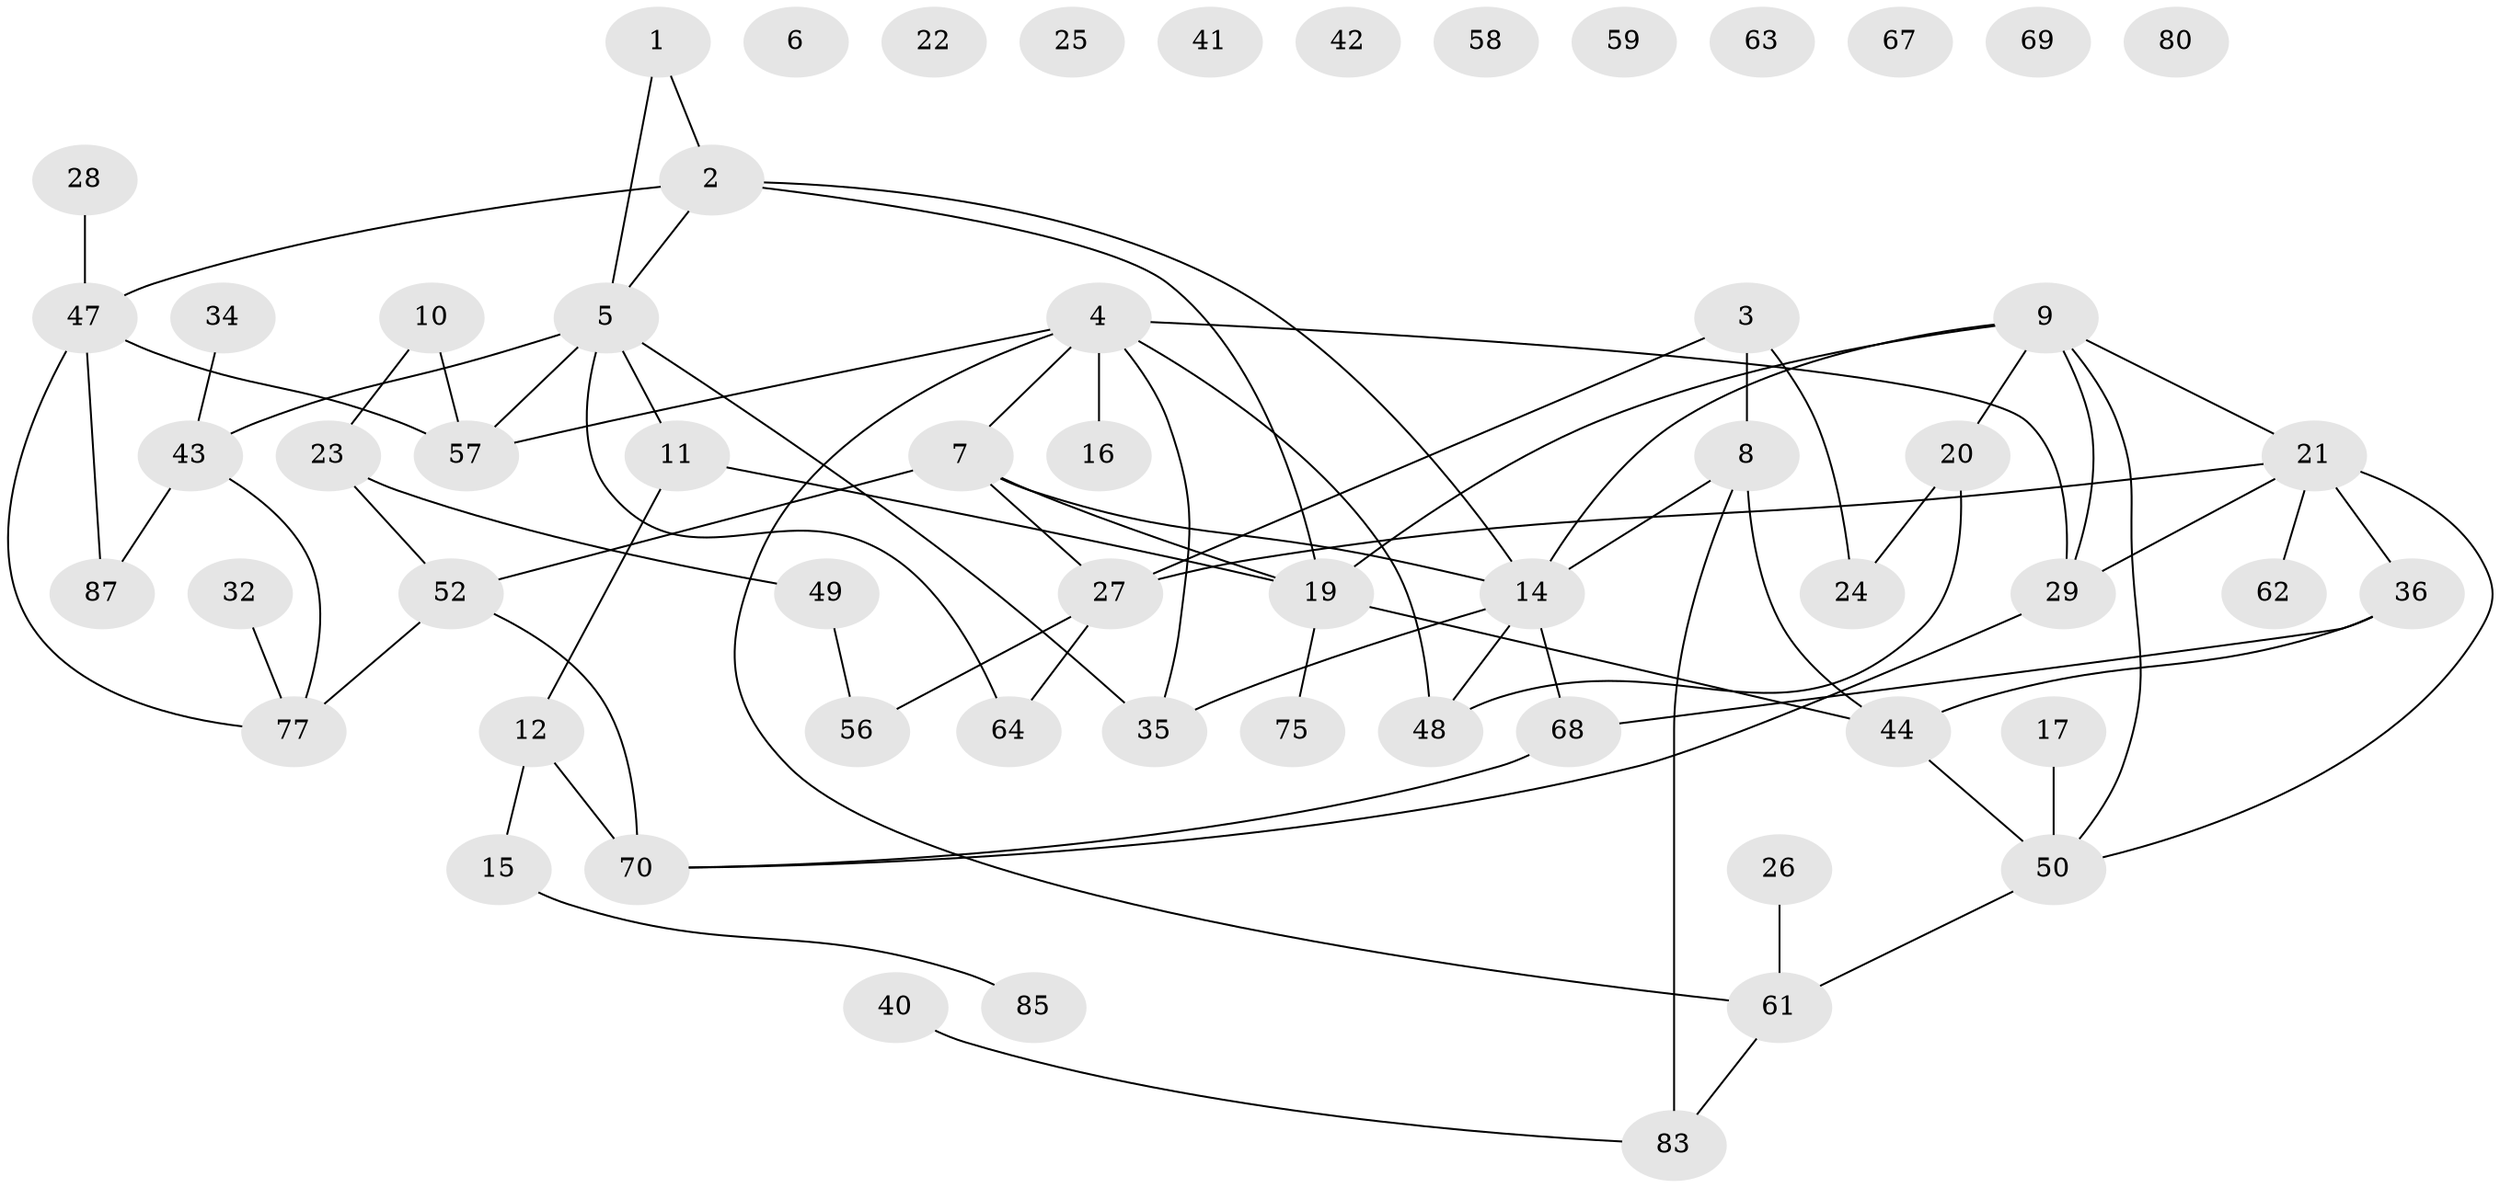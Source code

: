 // Generated by graph-tools (version 1.1) at 2025/23/03/03/25 07:23:29]
// undirected, 59 vertices, 78 edges
graph export_dot {
graph [start="1"]
  node [color=gray90,style=filled];
  1 [super="+37"];
  2 [super="+76"];
  3 [super="+84"];
  4 [super="+72"];
  5 [super="+18"];
  6;
  7 [super="+30"];
  8 [super="+13"];
  9 [super="+53"];
  10;
  11 [super="+60"];
  12;
  14 [super="+33"];
  15 [super="+65"];
  16;
  17;
  19 [super="+38"];
  20 [super="+54"];
  21 [super="+51"];
  22;
  23 [super="+45"];
  24;
  25;
  26;
  27 [super="+31"];
  28;
  29 [super="+39"];
  32;
  34;
  35 [super="+74"];
  36 [super="+46"];
  40;
  41;
  42;
  43 [super="+66"];
  44 [super="+55"];
  47 [super="+73"];
  48;
  49;
  50;
  52 [super="+71"];
  56 [super="+86"];
  57 [super="+79"];
  58;
  59;
  61 [super="+82"];
  62 [super="+78"];
  63;
  64;
  67;
  68;
  69;
  70 [super="+81"];
  75;
  77;
  80;
  83;
  85;
  87;
  1 -- 5;
  1 -- 2;
  2 -- 5;
  2 -- 19;
  2 -- 14;
  2 -- 47;
  3 -- 8;
  3 -- 24;
  3 -- 27;
  4 -- 16;
  4 -- 29;
  4 -- 48;
  4 -- 61;
  4 -- 35;
  4 -- 7;
  4 -- 57;
  5 -- 43;
  5 -- 64;
  5 -- 35;
  5 -- 11 [weight=2];
  5 -- 57 [weight=2];
  7 -- 14;
  7 -- 19;
  7 -- 27;
  7 -- 52;
  8 -- 83;
  8 -- 14;
  8 -- 44;
  9 -- 20;
  9 -- 21;
  9 -- 29;
  9 -- 50;
  9 -- 19;
  9 -- 14;
  10 -- 57;
  10 -- 23;
  11 -- 12;
  11 -- 19;
  12 -- 15;
  12 -- 70;
  14 -- 35;
  14 -- 68;
  14 -- 48;
  15 -- 85;
  17 -- 50;
  19 -- 75;
  19 -- 44;
  20 -- 24;
  20 -- 48;
  21 -- 27;
  21 -- 36;
  21 -- 50;
  21 -- 62;
  21 -- 29;
  23 -- 49;
  23 -- 52 [weight=2];
  26 -- 61;
  27 -- 56;
  27 -- 64;
  28 -- 47;
  29 -- 70;
  32 -- 77;
  34 -- 43;
  36 -- 68;
  36 -- 44;
  40 -- 83;
  43 -- 77;
  43 -- 87;
  44 -- 50;
  47 -- 77;
  47 -- 87;
  47 -- 57;
  49 -- 56;
  50 -- 61;
  52 -- 77;
  52 -- 70;
  61 -- 83;
  68 -- 70;
}
